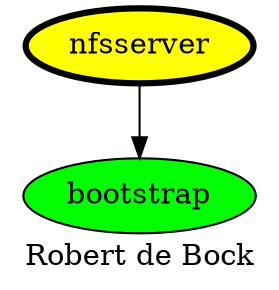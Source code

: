 digraph PhiloDilemma {
  label = "Robert de Bock" ;
  overlap=false
  {
    bootstrap [fillcolor=green style=filled]
    nfsserver [fillcolor=yellow style=filled penwidth=3]
  }
  nfsserver -> bootstrap
}
